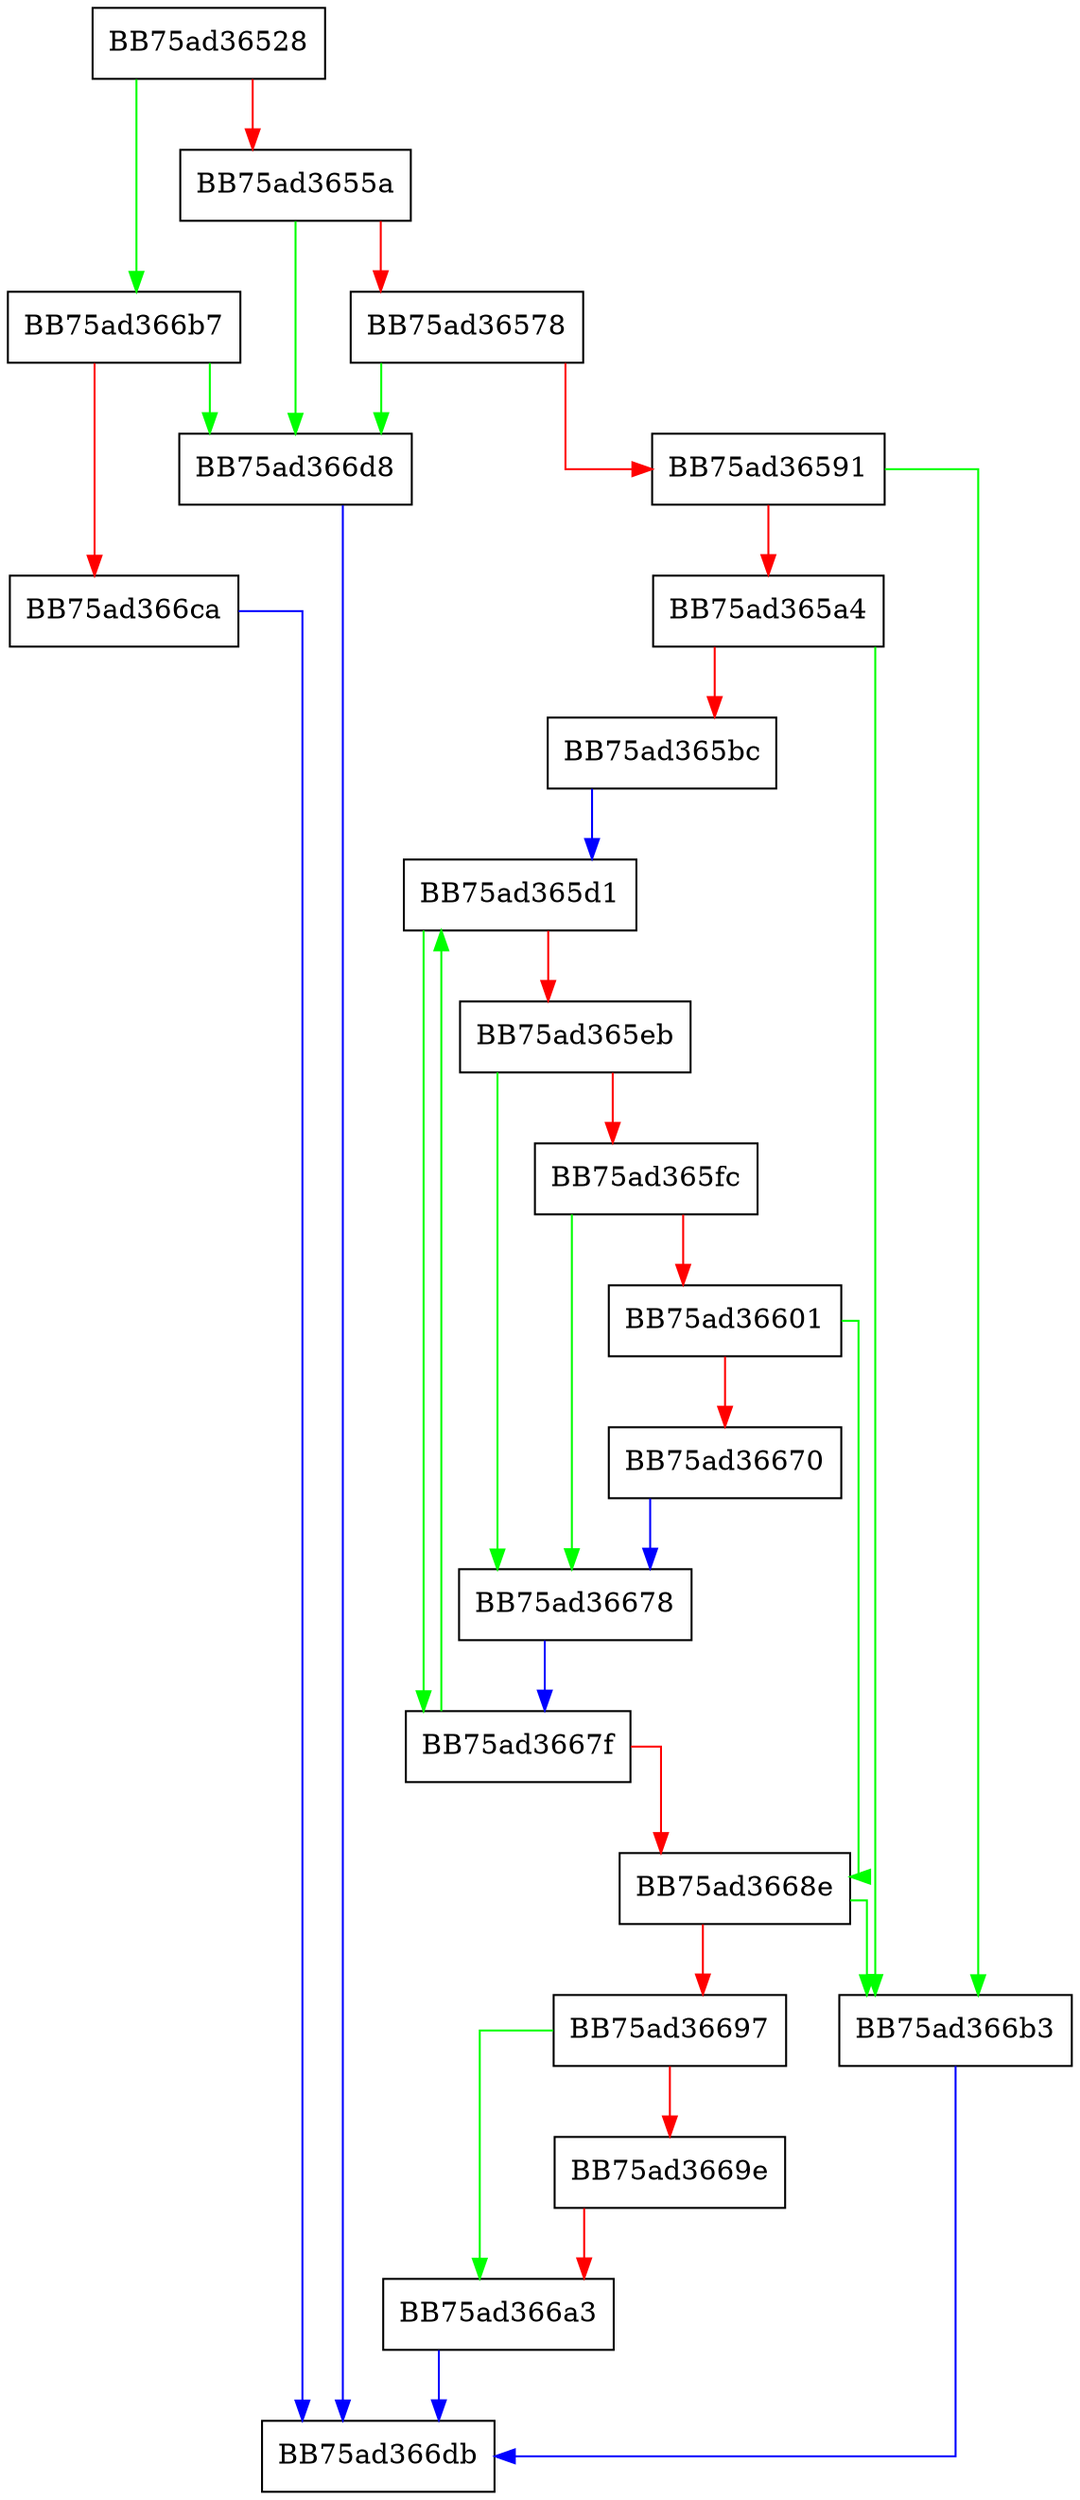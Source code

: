 digraph fsemu_fread {
  node [shape="box"];
  graph [splines=ortho];
  BB75ad36528 -> BB75ad366b7 [color="green"];
  BB75ad36528 -> BB75ad3655a [color="red"];
  BB75ad3655a -> BB75ad366d8 [color="green"];
  BB75ad3655a -> BB75ad36578 [color="red"];
  BB75ad36578 -> BB75ad366d8 [color="green"];
  BB75ad36578 -> BB75ad36591 [color="red"];
  BB75ad36591 -> BB75ad366b3 [color="green"];
  BB75ad36591 -> BB75ad365a4 [color="red"];
  BB75ad365a4 -> BB75ad366b3 [color="green"];
  BB75ad365a4 -> BB75ad365bc [color="red"];
  BB75ad365bc -> BB75ad365d1 [color="blue"];
  BB75ad365d1 -> BB75ad3667f [color="green"];
  BB75ad365d1 -> BB75ad365eb [color="red"];
  BB75ad365eb -> BB75ad36678 [color="green"];
  BB75ad365eb -> BB75ad365fc [color="red"];
  BB75ad365fc -> BB75ad36678 [color="green"];
  BB75ad365fc -> BB75ad36601 [color="red"];
  BB75ad36601 -> BB75ad3668e [color="green"];
  BB75ad36601 -> BB75ad36670 [color="red"];
  BB75ad36670 -> BB75ad36678 [color="blue"];
  BB75ad36678 -> BB75ad3667f [color="blue"];
  BB75ad3667f -> BB75ad365d1 [color="green"];
  BB75ad3667f -> BB75ad3668e [color="red"];
  BB75ad3668e -> BB75ad366b3 [color="green"];
  BB75ad3668e -> BB75ad36697 [color="red"];
  BB75ad36697 -> BB75ad366a3 [color="green"];
  BB75ad36697 -> BB75ad3669e [color="red"];
  BB75ad3669e -> BB75ad366a3 [color="red"];
  BB75ad366a3 -> BB75ad366db [color="blue"];
  BB75ad366b3 -> BB75ad366db [color="blue"];
  BB75ad366b7 -> BB75ad366d8 [color="green"];
  BB75ad366b7 -> BB75ad366ca [color="red"];
  BB75ad366ca -> BB75ad366db [color="blue"];
  BB75ad366d8 -> BB75ad366db [color="blue"];
}